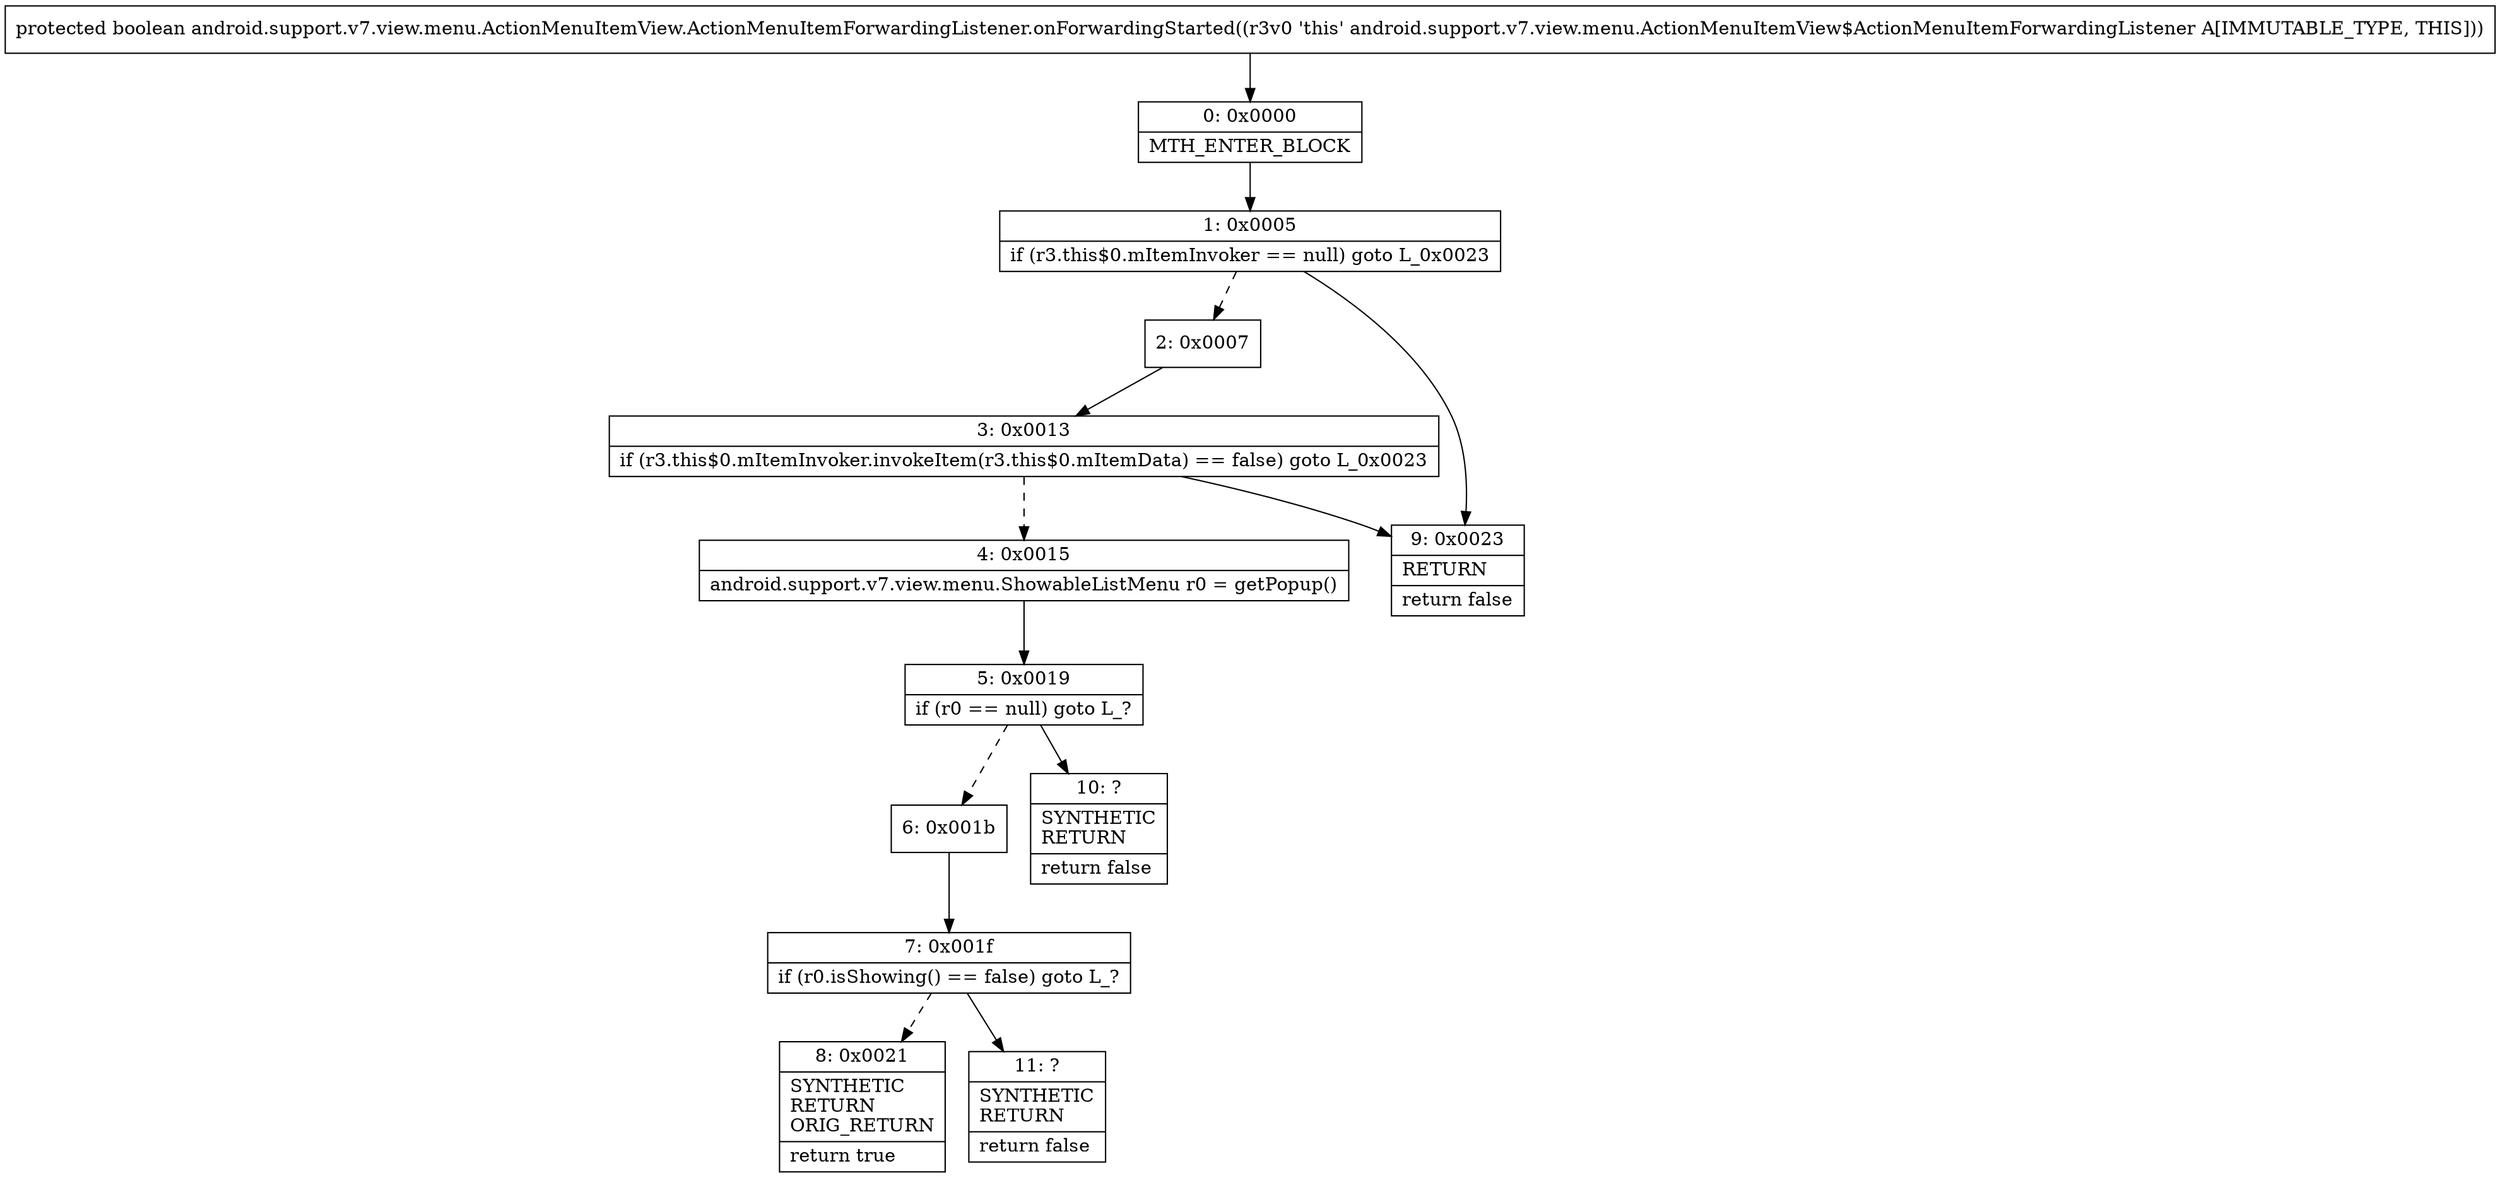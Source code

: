 digraph "CFG forandroid.support.v7.view.menu.ActionMenuItemView.ActionMenuItemForwardingListener.onForwardingStarted()Z" {
Node_0 [shape=record,label="{0\:\ 0x0000|MTH_ENTER_BLOCK\l}"];
Node_1 [shape=record,label="{1\:\ 0x0005|if (r3.this$0.mItemInvoker == null) goto L_0x0023\l}"];
Node_2 [shape=record,label="{2\:\ 0x0007}"];
Node_3 [shape=record,label="{3\:\ 0x0013|if (r3.this$0.mItemInvoker.invokeItem(r3.this$0.mItemData) == false) goto L_0x0023\l}"];
Node_4 [shape=record,label="{4\:\ 0x0015|android.support.v7.view.menu.ShowableListMenu r0 = getPopup()\l}"];
Node_5 [shape=record,label="{5\:\ 0x0019|if (r0 == null) goto L_?\l}"];
Node_6 [shape=record,label="{6\:\ 0x001b}"];
Node_7 [shape=record,label="{7\:\ 0x001f|if (r0.isShowing() == false) goto L_?\l}"];
Node_8 [shape=record,label="{8\:\ 0x0021|SYNTHETIC\lRETURN\lORIG_RETURN\l|return true\l}"];
Node_9 [shape=record,label="{9\:\ 0x0023|RETURN\l|return false\l}"];
Node_10 [shape=record,label="{10\:\ ?|SYNTHETIC\lRETURN\l|return false\l}"];
Node_11 [shape=record,label="{11\:\ ?|SYNTHETIC\lRETURN\l|return false\l}"];
MethodNode[shape=record,label="{protected boolean android.support.v7.view.menu.ActionMenuItemView.ActionMenuItemForwardingListener.onForwardingStarted((r3v0 'this' android.support.v7.view.menu.ActionMenuItemView$ActionMenuItemForwardingListener A[IMMUTABLE_TYPE, THIS])) }"];
MethodNode -> Node_0;
Node_0 -> Node_1;
Node_1 -> Node_2[style=dashed];
Node_1 -> Node_9;
Node_2 -> Node_3;
Node_3 -> Node_4[style=dashed];
Node_3 -> Node_9;
Node_4 -> Node_5;
Node_5 -> Node_6[style=dashed];
Node_5 -> Node_10;
Node_6 -> Node_7;
Node_7 -> Node_8[style=dashed];
Node_7 -> Node_11;
}

